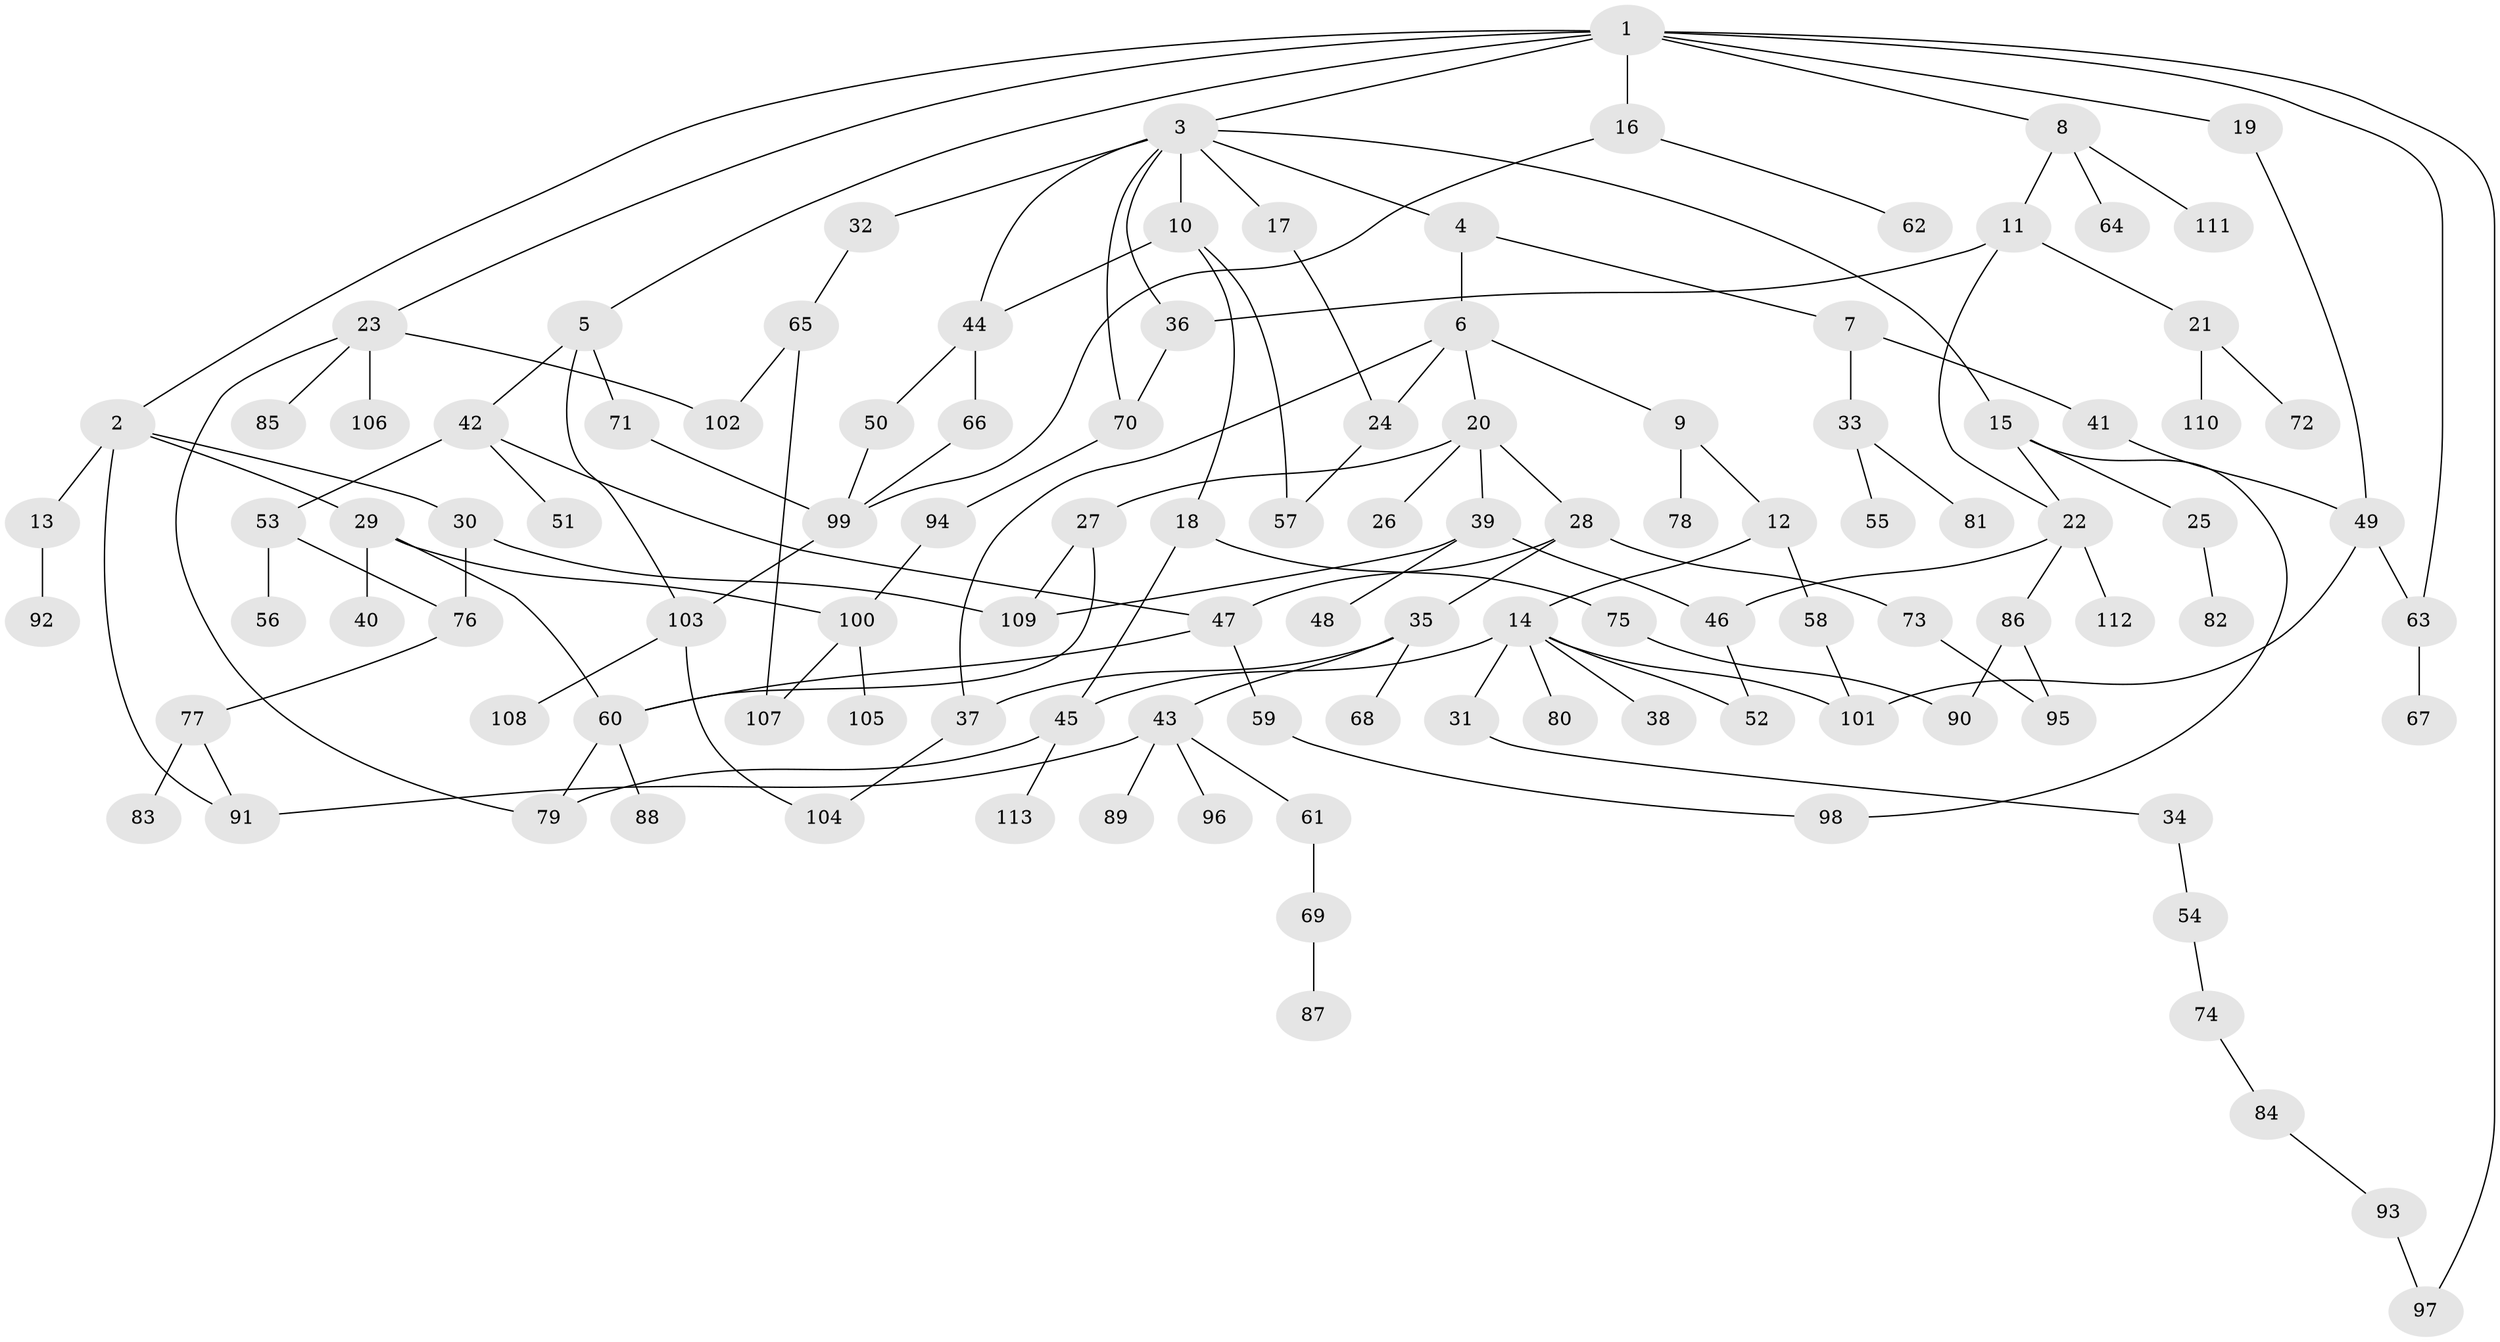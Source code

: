 // Generated by graph-tools (version 1.1) at 2025/01/03/09/25 03:01:11]
// undirected, 113 vertices, 148 edges
graph export_dot {
graph [start="1"]
  node [color=gray90,style=filled];
  1;
  2;
  3;
  4;
  5;
  6;
  7;
  8;
  9;
  10;
  11;
  12;
  13;
  14;
  15;
  16;
  17;
  18;
  19;
  20;
  21;
  22;
  23;
  24;
  25;
  26;
  27;
  28;
  29;
  30;
  31;
  32;
  33;
  34;
  35;
  36;
  37;
  38;
  39;
  40;
  41;
  42;
  43;
  44;
  45;
  46;
  47;
  48;
  49;
  50;
  51;
  52;
  53;
  54;
  55;
  56;
  57;
  58;
  59;
  60;
  61;
  62;
  63;
  64;
  65;
  66;
  67;
  68;
  69;
  70;
  71;
  72;
  73;
  74;
  75;
  76;
  77;
  78;
  79;
  80;
  81;
  82;
  83;
  84;
  85;
  86;
  87;
  88;
  89;
  90;
  91;
  92;
  93;
  94;
  95;
  96;
  97;
  98;
  99;
  100;
  101;
  102;
  103;
  104;
  105;
  106;
  107;
  108;
  109;
  110;
  111;
  112;
  113;
  1 -- 2;
  1 -- 3;
  1 -- 5;
  1 -- 8;
  1 -- 16;
  1 -- 19;
  1 -- 23;
  1 -- 63;
  1 -- 97;
  2 -- 13;
  2 -- 29;
  2 -- 30;
  2 -- 91;
  3 -- 4;
  3 -- 10;
  3 -- 15;
  3 -- 17;
  3 -- 32;
  3 -- 36;
  3 -- 70;
  3 -- 44;
  4 -- 6;
  4 -- 7;
  5 -- 42;
  5 -- 71;
  5 -- 103;
  6 -- 9;
  6 -- 20;
  6 -- 24;
  6 -- 37;
  7 -- 33;
  7 -- 41;
  8 -- 11;
  8 -- 64;
  8 -- 111;
  9 -- 12;
  9 -- 78;
  10 -- 18;
  10 -- 44;
  10 -- 57;
  11 -- 21;
  11 -- 36;
  11 -- 22;
  12 -- 14;
  12 -- 58;
  13 -- 92;
  14 -- 31;
  14 -- 38;
  14 -- 52;
  14 -- 80;
  14 -- 101;
  14 -- 45;
  15 -- 22;
  15 -- 25;
  15 -- 98;
  16 -- 62;
  16 -- 99;
  17 -- 24;
  18 -- 45;
  18 -- 75;
  19 -- 49;
  20 -- 26;
  20 -- 27;
  20 -- 28;
  20 -- 39;
  21 -- 72;
  21 -- 110;
  22 -- 46;
  22 -- 86;
  22 -- 112;
  23 -- 85;
  23 -- 102;
  23 -- 106;
  23 -- 79;
  24 -- 57;
  25 -- 82;
  27 -- 60;
  27 -- 109;
  28 -- 35;
  28 -- 73;
  28 -- 47;
  29 -- 40;
  29 -- 100;
  29 -- 60;
  30 -- 109;
  30 -- 76;
  31 -- 34;
  32 -- 65;
  33 -- 55;
  33 -- 81;
  34 -- 54;
  35 -- 43;
  35 -- 68;
  35 -- 37;
  36 -- 70;
  37 -- 104;
  39 -- 48;
  39 -- 109;
  39 -- 46;
  41 -- 49;
  42 -- 47;
  42 -- 51;
  42 -- 53;
  43 -- 61;
  43 -- 89;
  43 -- 96;
  43 -- 91;
  44 -- 50;
  44 -- 66;
  45 -- 79;
  45 -- 113;
  46 -- 52;
  47 -- 59;
  47 -- 60;
  49 -- 63;
  49 -- 101;
  50 -- 99;
  53 -- 56;
  53 -- 76;
  54 -- 74;
  58 -- 101;
  59 -- 98;
  60 -- 88;
  60 -- 79;
  61 -- 69;
  63 -- 67;
  65 -- 107;
  65 -- 102;
  66 -- 99;
  69 -- 87;
  70 -- 94;
  71 -- 99;
  73 -- 95;
  74 -- 84;
  75 -- 90;
  76 -- 77;
  77 -- 83;
  77 -- 91;
  84 -- 93;
  86 -- 95;
  86 -- 90;
  93 -- 97;
  94 -- 100;
  99 -- 103;
  100 -- 105;
  100 -- 107;
  103 -- 108;
  103 -- 104;
}
